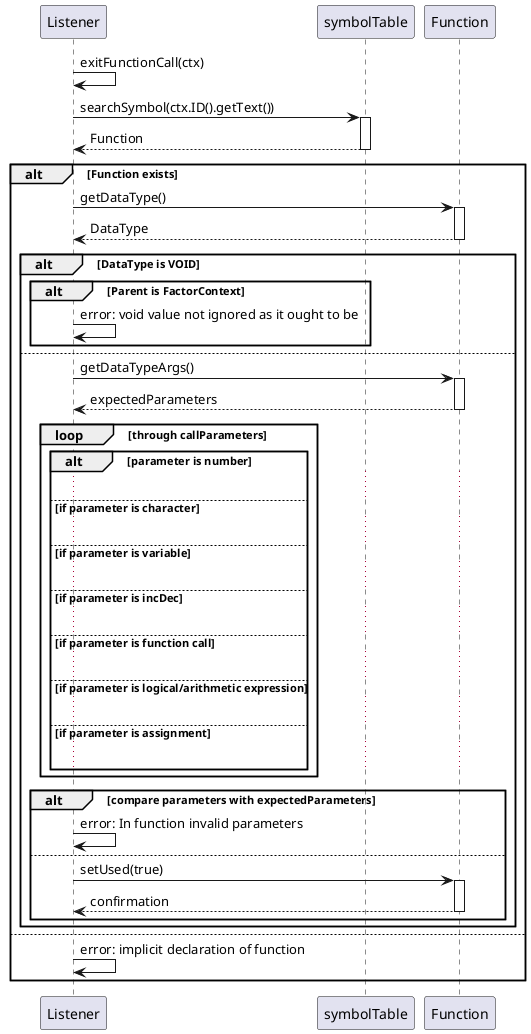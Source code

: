 @startuml sequence
participant Listener
participant symbolTable
participant Function

Listener -> Listener: exitFunctionCall(ctx)
Listener -> symbolTable: searchSymbol(ctx.ID().getText())
activate symbolTable
symbolTable --> Listener: Function
deactivate symbolTable
alt Function exists
    Listener -> Function: getDataType()
    activate Function
    Function --> Listener: DataType
    deactivate Function
    alt DataType is VOID
        alt Parent is FactorContext
            Listener -> Listener: error: void value not ignored as it ought to be
        end
    else
        Listener -> Function: getDataTypeArgs()
        activate Function
        Function --> Listener: expectedParameters
        deactivate Function
        loop through callParameters
            alt parameter is number
                ...
            else if parameter is character
                ...
            else if parameter is variable
                ...
            else if parameter is incDec
                ...
            else if parameter is function call
                ...
            else if parameter is logical/arithmetic expression
                ...
            else if parameter is assignment
                ...
            end
        end
        alt compare parameters with expectedParameters
            Listener -> Listener: error: In function invalid parameters
        else
            Listener -> Function: setUsed(true)
            activate Function
            Function --> Listener: confirmation
            deactivate Function
        end
    end
else
    Listener -> Listener: error: implicit declaration of function
end
@enduml
